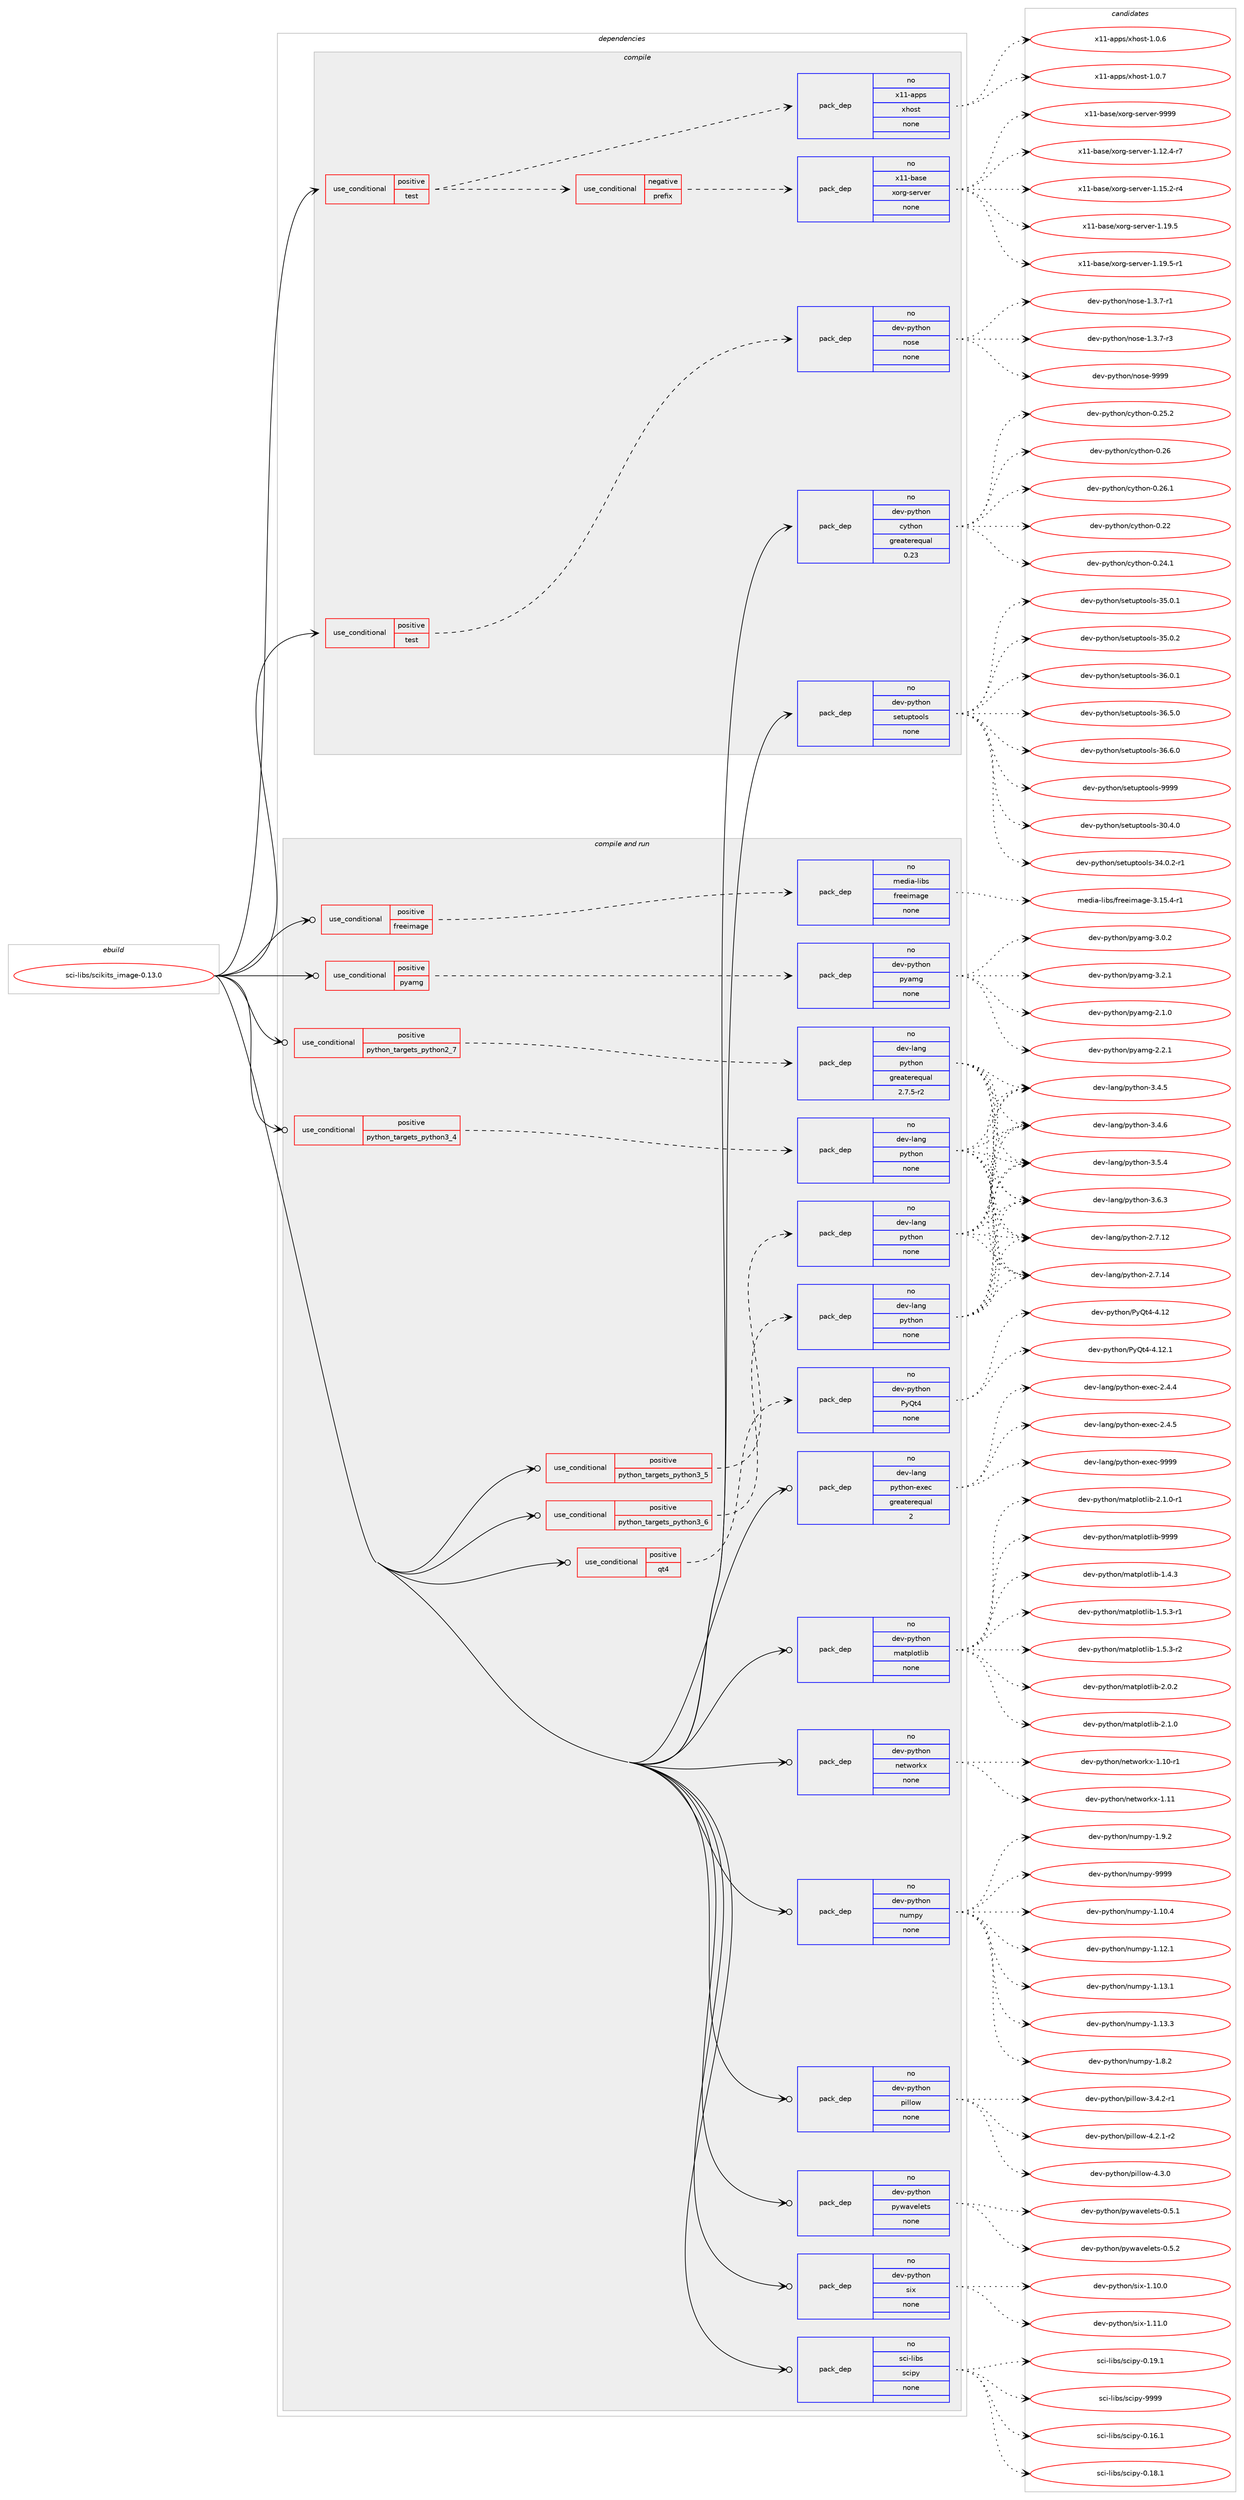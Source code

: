 digraph prolog {

# *************
# Graph options
# *************

newrank=true;
concentrate=true;
compound=true;
graph [rankdir=LR,fontname=Helvetica,fontsize=10,ranksep=1.5];#, ranksep=2.5, nodesep=0.2];
edge  [arrowhead=vee];
node  [fontname=Helvetica,fontsize=10];

# **********
# The ebuild
# **********

subgraph cluster_leftcol {
color=gray;
rank=same;
label=<<i>ebuild</i>>;
id [label="sci-libs/scikits_image-0.13.0", color=red, width=4, href="../sci-libs/scikits_image-0.13.0.svg"];
}

# ****************
# The dependencies
# ****************

subgraph cluster_midcol {
color=gray;
label=<<i>dependencies</i>>;
subgraph cluster_compile {
fillcolor="#eeeeee";
style=filled;
label=<<i>compile</i>>;
subgraph cond111051 {
dependency453661 [label=<<TABLE BORDER="0" CELLBORDER="1" CELLSPACING="0" CELLPADDING="4"><TR><TD ROWSPAN="3" CELLPADDING="10">use_conditional</TD></TR><TR><TD>positive</TD></TR><TR><TD>test</TD></TR></TABLE>>, shape=none, color=red];
subgraph cond111052 {
dependency453662 [label=<<TABLE BORDER="0" CELLBORDER="1" CELLSPACING="0" CELLPADDING="4"><TR><TD ROWSPAN="3" CELLPADDING="10">use_conditional</TD></TR><TR><TD>negative</TD></TR><TR><TD>prefix</TD></TR></TABLE>>, shape=none, color=red];
subgraph pack334683 {
dependency453663 [label=<<TABLE BORDER="0" CELLBORDER="1" CELLSPACING="0" CELLPADDING="4" WIDTH="220"><TR><TD ROWSPAN="6" CELLPADDING="30">pack_dep</TD></TR><TR><TD WIDTH="110">no</TD></TR><TR><TD>x11-base</TD></TR><TR><TD>xorg-server</TD></TR><TR><TD>none</TD></TR><TR><TD></TD></TR></TABLE>>, shape=none, color=blue];
}
dependency453662:e -> dependency453663:w [weight=20,style="dashed",arrowhead="vee"];
}
dependency453661:e -> dependency453662:w [weight=20,style="dashed",arrowhead="vee"];
subgraph pack334684 {
dependency453664 [label=<<TABLE BORDER="0" CELLBORDER="1" CELLSPACING="0" CELLPADDING="4" WIDTH="220"><TR><TD ROWSPAN="6" CELLPADDING="30">pack_dep</TD></TR><TR><TD WIDTH="110">no</TD></TR><TR><TD>x11-apps</TD></TR><TR><TD>xhost</TD></TR><TR><TD>none</TD></TR><TR><TD></TD></TR></TABLE>>, shape=none, color=blue];
}
dependency453661:e -> dependency453664:w [weight=20,style="dashed",arrowhead="vee"];
}
id:e -> dependency453661:w [weight=20,style="solid",arrowhead="vee"];
subgraph cond111053 {
dependency453665 [label=<<TABLE BORDER="0" CELLBORDER="1" CELLSPACING="0" CELLPADDING="4"><TR><TD ROWSPAN="3" CELLPADDING="10">use_conditional</TD></TR><TR><TD>positive</TD></TR><TR><TD>test</TD></TR></TABLE>>, shape=none, color=red];
subgraph pack334685 {
dependency453666 [label=<<TABLE BORDER="0" CELLBORDER="1" CELLSPACING="0" CELLPADDING="4" WIDTH="220"><TR><TD ROWSPAN="6" CELLPADDING="30">pack_dep</TD></TR><TR><TD WIDTH="110">no</TD></TR><TR><TD>dev-python</TD></TR><TR><TD>nose</TD></TR><TR><TD>none</TD></TR><TR><TD></TD></TR></TABLE>>, shape=none, color=blue];
}
dependency453665:e -> dependency453666:w [weight=20,style="dashed",arrowhead="vee"];
}
id:e -> dependency453665:w [weight=20,style="solid",arrowhead="vee"];
subgraph pack334686 {
dependency453667 [label=<<TABLE BORDER="0" CELLBORDER="1" CELLSPACING="0" CELLPADDING="4" WIDTH="220"><TR><TD ROWSPAN="6" CELLPADDING="30">pack_dep</TD></TR><TR><TD WIDTH="110">no</TD></TR><TR><TD>dev-python</TD></TR><TR><TD>cython</TD></TR><TR><TD>greaterequal</TD></TR><TR><TD>0.23</TD></TR></TABLE>>, shape=none, color=blue];
}
id:e -> dependency453667:w [weight=20,style="solid",arrowhead="vee"];
subgraph pack334687 {
dependency453668 [label=<<TABLE BORDER="0" CELLBORDER="1" CELLSPACING="0" CELLPADDING="4" WIDTH="220"><TR><TD ROWSPAN="6" CELLPADDING="30">pack_dep</TD></TR><TR><TD WIDTH="110">no</TD></TR><TR><TD>dev-python</TD></TR><TR><TD>setuptools</TD></TR><TR><TD>none</TD></TR><TR><TD></TD></TR></TABLE>>, shape=none, color=blue];
}
id:e -> dependency453668:w [weight=20,style="solid",arrowhead="vee"];
}
subgraph cluster_compileandrun {
fillcolor="#eeeeee";
style=filled;
label=<<i>compile and run</i>>;
subgraph cond111054 {
dependency453669 [label=<<TABLE BORDER="0" CELLBORDER="1" CELLSPACING="0" CELLPADDING="4"><TR><TD ROWSPAN="3" CELLPADDING="10">use_conditional</TD></TR><TR><TD>positive</TD></TR><TR><TD>freeimage</TD></TR></TABLE>>, shape=none, color=red];
subgraph pack334688 {
dependency453670 [label=<<TABLE BORDER="0" CELLBORDER="1" CELLSPACING="0" CELLPADDING="4" WIDTH="220"><TR><TD ROWSPAN="6" CELLPADDING="30">pack_dep</TD></TR><TR><TD WIDTH="110">no</TD></TR><TR><TD>media-libs</TD></TR><TR><TD>freeimage</TD></TR><TR><TD>none</TD></TR><TR><TD></TD></TR></TABLE>>, shape=none, color=blue];
}
dependency453669:e -> dependency453670:w [weight=20,style="dashed",arrowhead="vee"];
}
id:e -> dependency453669:w [weight=20,style="solid",arrowhead="odotvee"];
subgraph cond111055 {
dependency453671 [label=<<TABLE BORDER="0" CELLBORDER="1" CELLSPACING="0" CELLPADDING="4"><TR><TD ROWSPAN="3" CELLPADDING="10">use_conditional</TD></TR><TR><TD>positive</TD></TR><TR><TD>pyamg</TD></TR></TABLE>>, shape=none, color=red];
subgraph pack334689 {
dependency453672 [label=<<TABLE BORDER="0" CELLBORDER="1" CELLSPACING="0" CELLPADDING="4" WIDTH="220"><TR><TD ROWSPAN="6" CELLPADDING="30">pack_dep</TD></TR><TR><TD WIDTH="110">no</TD></TR><TR><TD>dev-python</TD></TR><TR><TD>pyamg</TD></TR><TR><TD>none</TD></TR><TR><TD></TD></TR></TABLE>>, shape=none, color=blue];
}
dependency453671:e -> dependency453672:w [weight=20,style="dashed",arrowhead="vee"];
}
id:e -> dependency453671:w [weight=20,style="solid",arrowhead="odotvee"];
subgraph cond111056 {
dependency453673 [label=<<TABLE BORDER="0" CELLBORDER="1" CELLSPACING="0" CELLPADDING="4"><TR><TD ROWSPAN="3" CELLPADDING="10">use_conditional</TD></TR><TR><TD>positive</TD></TR><TR><TD>python_targets_python2_7</TD></TR></TABLE>>, shape=none, color=red];
subgraph pack334690 {
dependency453674 [label=<<TABLE BORDER="0" CELLBORDER="1" CELLSPACING="0" CELLPADDING="4" WIDTH="220"><TR><TD ROWSPAN="6" CELLPADDING="30">pack_dep</TD></TR><TR><TD WIDTH="110">no</TD></TR><TR><TD>dev-lang</TD></TR><TR><TD>python</TD></TR><TR><TD>greaterequal</TD></TR><TR><TD>2.7.5-r2</TD></TR></TABLE>>, shape=none, color=blue];
}
dependency453673:e -> dependency453674:w [weight=20,style="dashed",arrowhead="vee"];
}
id:e -> dependency453673:w [weight=20,style="solid",arrowhead="odotvee"];
subgraph cond111057 {
dependency453675 [label=<<TABLE BORDER="0" CELLBORDER="1" CELLSPACING="0" CELLPADDING="4"><TR><TD ROWSPAN="3" CELLPADDING="10">use_conditional</TD></TR><TR><TD>positive</TD></TR><TR><TD>python_targets_python3_4</TD></TR></TABLE>>, shape=none, color=red];
subgraph pack334691 {
dependency453676 [label=<<TABLE BORDER="0" CELLBORDER="1" CELLSPACING="0" CELLPADDING="4" WIDTH="220"><TR><TD ROWSPAN="6" CELLPADDING="30">pack_dep</TD></TR><TR><TD WIDTH="110">no</TD></TR><TR><TD>dev-lang</TD></TR><TR><TD>python</TD></TR><TR><TD>none</TD></TR><TR><TD></TD></TR></TABLE>>, shape=none, color=blue];
}
dependency453675:e -> dependency453676:w [weight=20,style="dashed",arrowhead="vee"];
}
id:e -> dependency453675:w [weight=20,style="solid",arrowhead="odotvee"];
subgraph cond111058 {
dependency453677 [label=<<TABLE BORDER="0" CELLBORDER="1" CELLSPACING="0" CELLPADDING="4"><TR><TD ROWSPAN="3" CELLPADDING="10">use_conditional</TD></TR><TR><TD>positive</TD></TR><TR><TD>python_targets_python3_5</TD></TR></TABLE>>, shape=none, color=red];
subgraph pack334692 {
dependency453678 [label=<<TABLE BORDER="0" CELLBORDER="1" CELLSPACING="0" CELLPADDING="4" WIDTH="220"><TR><TD ROWSPAN="6" CELLPADDING="30">pack_dep</TD></TR><TR><TD WIDTH="110">no</TD></TR><TR><TD>dev-lang</TD></TR><TR><TD>python</TD></TR><TR><TD>none</TD></TR><TR><TD></TD></TR></TABLE>>, shape=none, color=blue];
}
dependency453677:e -> dependency453678:w [weight=20,style="dashed",arrowhead="vee"];
}
id:e -> dependency453677:w [weight=20,style="solid",arrowhead="odotvee"];
subgraph cond111059 {
dependency453679 [label=<<TABLE BORDER="0" CELLBORDER="1" CELLSPACING="0" CELLPADDING="4"><TR><TD ROWSPAN="3" CELLPADDING="10">use_conditional</TD></TR><TR><TD>positive</TD></TR><TR><TD>python_targets_python3_6</TD></TR></TABLE>>, shape=none, color=red];
subgraph pack334693 {
dependency453680 [label=<<TABLE BORDER="0" CELLBORDER="1" CELLSPACING="0" CELLPADDING="4" WIDTH="220"><TR><TD ROWSPAN="6" CELLPADDING="30">pack_dep</TD></TR><TR><TD WIDTH="110">no</TD></TR><TR><TD>dev-lang</TD></TR><TR><TD>python</TD></TR><TR><TD>none</TD></TR><TR><TD></TD></TR></TABLE>>, shape=none, color=blue];
}
dependency453679:e -> dependency453680:w [weight=20,style="dashed",arrowhead="vee"];
}
id:e -> dependency453679:w [weight=20,style="solid",arrowhead="odotvee"];
subgraph cond111060 {
dependency453681 [label=<<TABLE BORDER="0" CELLBORDER="1" CELLSPACING="0" CELLPADDING="4"><TR><TD ROWSPAN="3" CELLPADDING="10">use_conditional</TD></TR><TR><TD>positive</TD></TR><TR><TD>qt4</TD></TR></TABLE>>, shape=none, color=red];
subgraph pack334694 {
dependency453682 [label=<<TABLE BORDER="0" CELLBORDER="1" CELLSPACING="0" CELLPADDING="4" WIDTH="220"><TR><TD ROWSPAN="6" CELLPADDING="30">pack_dep</TD></TR><TR><TD WIDTH="110">no</TD></TR><TR><TD>dev-python</TD></TR><TR><TD>PyQt4</TD></TR><TR><TD>none</TD></TR><TR><TD></TD></TR></TABLE>>, shape=none, color=blue];
}
dependency453681:e -> dependency453682:w [weight=20,style="dashed",arrowhead="vee"];
}
id:e -> dependency453681:w [weight=20,style="solid",arrowhead="odotvee"];
subgraph pack334695 {
dependency453683 [label=<<TABLE BORDER="0" CELLBORDER="1" CELLSPACING="0" CELLPADDING="4" WIDTH="220"><TR><TD ROWSPAN="6" CELLPADDING="30">pack_dep</TD></TR><TR><TD WIDTH="110">no</TD></TR><TR><TD>dev-lang</TD></TR><TR><TD>python-exec</TD></TR><TR><TD>greaterequal</TD></TR><TR><TD>2</TD></TR></TABLE>>, shape=none, color=blue];
}
id:e -> dependency453683:w [weight=20,style="solid",arrowhead="odotvee"];
subgraph pack334696 {
dependency453684 [label=<<TABLE BORDER="0" CELLBORDER="1" CELLSPACING="0" CELLPADDING="4" WIDTH="220"><TR><TD ROWSPAN="6" CELLPADDING="30">pack_dep</TD></TR><TR><TD WIDTH="110">no</TD></TR><TR><TD>dev-python</TD></TR><TR><TD>matplotlib</TD></TR><TR><TD>none</TD></TR><TR><TD></TD></TR></TABLE>>, shape=none, color=blue];
}
id:e -> dependency453684:w [weight=20,style="solid",arrowhead="odotvee"];
subgraph pack334697 {
dependency453685 [label=<<TABLE BORDER="0" CELLBORDER="1" CELLSPACING="0" CELLPADDING="4" WIDTH="220"><TR><TD ROWSPAN="6" CELLPADDING="30">pack_dep</TD></TR><TR><TD WIDTH="110">no</TD></TR><TR><TD>dev-python</TD></TR><TR><TD>networkx</TD></TR><TR><TD>none</TD></TR><TR><TD></TD></TR></TABLE>>, shape=none, color=blue];
}
id:e -> dependency453685:w [weight=20,style="solid",arrowhead="odotvee"];
subgraph pack334698 {
dependency453686 [label=<<TABLE BORDER="0" CELLBORDER="1" CELLSPACING="0" CELLPADDING="4" WIDTH="220"><TR><TD ROWSPAN="6" CELLPADDING="30">pack_dep</TD></TR><TR><TD WIDTH="110">no</TD></TR><TR><TD>dev-python</TD></TR><TR><TD>numpy</TD></TR><TR><TD>none</TD></TR><TR><TD></TD></TR></TABLE>>, shape=none, color=blue];
}
id:e -> dependency453686:w [weight=20,style="solid",arrowhead="odotvee"];
subgraph pack334699 {
dependency453687 [label=<<TABLE BORDER="0" CELLBORDER="1" CELLSPACING="0" CELLPADDING="4" WIDTH="220"><TR><TD ROWSPAN="6" CELLPADDING="30">pack_dep</TD></TR><TR><TD WIDTH="110">no</TD></TR><TR><TD>dev-python</TD></TR><TR><TD>pillow</TD></TR><TR><TD>none</TD></TR><TR><TD></TD></TR></TABLE>>, shape=none, color=blue];
}
id:e -> dependency453687:w [weight=20,style="solid",arrowhead="odotvee"];
subgraph pack334700 {
dependency453688 [label=<<TABLE BORDER="0" CELLBORDER="1" CELLSPACING="0" CELLPADDING="4" WIDTH="220"><TR><TD ROWSPAN="6" CELLPADDING="30">pack_dep</TD></TR><TR><TD WIDTH="110">no</TD></TR><TR><TD>dev-python</TD></TR><TR><TD>pywavelets</TD></TR><TR><TD>none</TD></TR><TR><TD></TD></TR></TABLE>>, shape=none, color=blue];
}
id:e -> dependency453688:w [weight=20,style="solid",arrowhead="odotvee"];
subgraph pack334701 {
dependency453689 [label=<<TABLE BORDER="0" CELLBORDER="1" CELLSPACING="0" CELLPADDING="4" WIDTH="220"><TR><TD ROWSPAN="6" CELLPADDING="30">pack_dep</TD></TR><TR><TD WIDTH="110">no</TD></TR><TR><TD>dev-python</TD></TR><TR><TD>six</TD></TR><TR><TD>none</TD></TR><TR><TD></TD></TR></TABLE>>, shape=none, color=blue];
}
id:e -> dependency453689:w [weight=20,style="solid",arrowhead="odotvee"];
subgraph pack334702 {
dependency453690 [label=<<TABLE BORDER="0" CELLBORDER="1" CELLSPACING="0" CELLPADDING="4" WIDTH="220"><TR><TD ROWSPAN="6" CELLPADDING="30">pack_dep</TD></TR><TR><TD WIDTH="110">no</TD></TR><TR><TD>sci-libs</TD></TR><TR><TD>scipy</TD></TR><TR><TD>none</TD></TR><TR><TD></TD></TR></TABLE>>, shape=none, color=blue];
}
id:e -> dependency453690:w [weight=20,style="solid",arrowhead="odotvee"];
}
subgraph cluster_run {
fillcolor="#eeeeee";
style=filled;
label=<<i>run</i>>;
}
}

# **************
# The candidates
# **************

subgraph cluster_choices {
rank=same;
color=gray;
label=<<i>candidates</i>>;

subgraph choice334683 {
color=black;
nodesep=1;
choice12049494598971151014712011111410345115101114118101114454946495046524511455 [label="x11-base/xorg-server-1.12.4-r7", color=red, width=4,href="../x11-base/xorg-server-1.12.4-r7.svg"];
choice12049494598971151014712011111410345115101114118101114454946495346504511452 [label="x11-base/xorg-server-1.15.2-r4", color=red, width=4,href="../x11-base/xorg-server-1.15.2-r4.svg"];
choice1204949459897115101471201111141034511510111411810111445494649574653 [label="x11-base/xorg-server-1.19.5", color=red, width=4,href="../x11-base/xorg-server-1.19.5.svg"];
choice12049494598971151014712011111410345115101114118101114454946495746534511449 [label="x11-base/xorg-server-1.19.5-r1", color=red, width=4,href="../x11-base/xorg-server-1.19.5-r1.svg"];
choice120494945989711510147120111114103451151011141181011144557575757 [label="x11-base/xorg-server-9999", color=red, width=4,href="../x11-base/xorg-server-9999.svg"];
dependency453663:e -> choice12049494598971151014712011111410345115101114118101114454946495046524511455:w [style=dotted,weight="100"];
dependency453663:e -> choice12049494598971151014712011111410345115101114118101114454946495346504511452:w [style=dotted,weight="100"];
dependency453663:e -> choice1204949459897115101471201111141034511510111411810111445494649574653:w [style=dotted,weight="100"];
dependency453663:e -> choice12049494598971151014712011111410345115101114118101114454946495746534511449:w [style=dotted,weight="100"];
dependency453663:e -> choice120494945989711510147120111114103451151011141181011144557575757:w [style=dotted,weight="100"];
}
subgraph choice334684 {
color=black;
nodesep=1;
choice1204949459711211211547120104111115116454946484654 [label="x11-apps/xhost-1.0.6", color=red, width=4,href="../x11-apps/xhost-1.0.6.svg"];
choice1204949459711211211547120104111115116454946484655 [label="x11-apps/xhost-1.0.7", color=red, width=4,href="../x11-apps/xhost-1.0.7.svg"];
dependency453664:e -> choice1204949459711211211547120104111115116454946484654:w [style=dotted,weight="100"];
dependency453664:e -> choice1204949459711211211547120104111115116454946484655:w [style=dotted,weight="100"];
}
subgraph choice334685 {
color=black;
nodesep=1;
choice10010111845112121116104111110471101111151014549465146554511449 [label="dev-python/nose-1.3.7-r1", color=red, width=4,href="../dev-python/nose-1.3.7-r1.svg"];
choice10010111845112121116104111110471101111151014549465146554511451 [label="dev-python/nose-1.3.7-r3", color=red, width=4,href="../dev-python/nose-1.3.7-r3.svg"];
choice10010111845112121116104111110471101111151014557575757 [label="dev-python/nose-9999", color=red, width=4,href="../dev-python/nose-9999.svg"];
dependency453666:e -> choice10010111845112121116104111110471101111151014549465146554511449:w [style=dotted,weight="100"];
dependency453666:e -> choice10010111845112121116104111110471101111151014549465146554511451:w [style=dotted,weight="100"];
dependency453666:e -> choice10010111845112121116104111110471101111151014557575757:w [style=dotted,weight="100"];
}
subgraph choice334686 {
color=black;
nodesep=1;
choice1001011184511212111610411111047991211161041111104548465050 [label="dev-python/cython-0.22", color=red, width=4,href="../dev-python/cython-0.22.svg"];
choice10010111845112121116104111110479912111610411111045484650524649 [label="dev-python/cython-0.24.1", color=red, width=4,href="../dev-python/cython-0.24.1.svg"];
choice10010111845112121116104111110479912111610411111045484650534650 [label="dev-python/cython-0.25.2", color=red, width=4,href="../dev-python/cython-0.25.2.svg"];
choice1001011184511212111610411111047991211161041111104548465054 [label="dev-python/cython-0.26", color=red, width=4,href="../dev-python/cython-0.26.svg"];
choice10010111845112121116104111110479912111610411111045484650544649 [label="dev-python/cython-0.26.1", color=red, width=4,href="../dev-python/cython-0.26.1.svg"];
dependency453667:e -> choice1001011184511212111610411111047991211161041111104548465050:w [style=dotted,weight="100"];
dependency453667:e -> choice10010111845112121116104111110479912111610411111045484650524649:w [style=dotted,weight="100"];
dependency453667:e -> choice10010111845112121116104111110479912111610411111045484650534650:w [style=dotted,weight="100"];
dependency453667:e -> choice1001011184511212111610411111047991211161041111104548465054:w [style=dotted,weight="100"];
dependency453667:e -> choice10010111845112121116104111110479912111610411111045484650544649:w [style=dotted,weight="100"];
}
subgraph choice334687 {
color=black;
nodesep=1;
choice100101118451121211161041111104711510111611711211611111110811545514846524648 [label="dev-python/setuptools-30.4.0", color=red, width=4,href="../dev-python/setuptools-30.4.0.svg"];
choice1001011184511212111610411111047115101116117112116111111108115455152464846504511449 [label="dev-python/setuptools-34.0.2-r1", color=red, width=4,href="../dev-python/setuptools-34.0.2-r1.svg"];
choice100101118451121211161041111104711510111611711211611111110811545515346484649 [label="dev-python/setuptools-35.0.1", color=red, width=4,href="../dev-python/setuptools-35.0.1.svg"];
choice100101118451121211161041111104711510111611711211611111110811545515346484650 [label="dev-python/setuptools-35.0.2", color=red, width=4,href="../dev-python/setuptools-35.0.2.svg"];
choice100101118451121211161041111104711510111611711211611111110811545515446484649 [label="dev-python/setuptools-36.0.1", color=red, width=4,href="../dev-python/setuptools-36.0.1.svg"];
choice100101118451121211161041111104711510111611711211611111110811545515446534648 [label="dev-python/setuptools-36.5.0", color=red, width=4,href="../dev-python/setuptools-36.5.0.svg"];
choice100101118451121211161041111104711510111611711211611111110811545515446544648 [label="dev-python/setuptools-36.6.0", color=red, width=4,href="../dev-python/setuptools-36.6.0.svg"];
choice10010111845112121116104111110471151011161171121161111111081154557575757 [label="dev-python/setuptools-9999", color=red, width=4,href="../dev-python/setuptools-9999.svg"];
dependency453668:e -> choice100101118451121211161041111104711510111611711211611111110811545514846524648:w [style=dotted,weight="100"];
dependency453668:e -> choice1001011184511212111610411111047115101116117112116111111108115455152464846504511449:w [style=dotted,weight="100"];
dependency453668:e -> choice100101118451121211161041111104711510111611711211611111110811545515346484649:w [style=dotted,weight="100"];
dependency453668:e -> choice100101118451121211161041111104711510111611711211611111110811545515346484650:w [style=dotted,weight="100"];
dependency453668:e -> choice100101118451121211161041111104711510111611711211611111110811545515446484649:w [style=dotted,weight="100"];
dependency453668:e -> choice100101118451121211161041111104711510111611711211611111110811545515446534648:w [style=dotted,weight="100"];
dependency453668:e -> choice100101118451121211161041111104711510111611711211611111110811545515446544648:w [style=dotted,weight="100"];
dependency453668:e -> choice10010111845112121116104111110471151011161171121161111111081154557575757:w [style=dotted,weight="100"];
}
subgraph choice334688 {
color=black;
nodesep=1;
choice1091011001059745108105981154710211410110110510997103101455146495346524511449 [label="media-libs/freeimage-3.15.4-r1", color=red, width=4,href="../media-libs/freeimage-3.15.4-r1.svg"];
dependency453670:e -> choice1091011001059745108105981154710211410110110510997103101455146495346524511449:w [style=dotted,weight="100"];
}
subgraph choice334689 {
color=black;
nodesep=1;
choice100101118451121211161041111104711212197109103455046494648 [label="dev-python/pyamg-2.1.0", color=red, width=4,href="../dev-python/pyamg-2.1.0.svg"];
choice100101118451121211161041111104711212197109103455046504649 [label="dev-python/pyamg-2.2.1", color=red, width=4,href="../dev-python/pyamg-2.2.1.svg"];
choice100101118451121211161041111104711212197109103455146484650 [label="dev-python/pyamg-3.0.2", color=red, width=4,href="../dev-python/pyamg-3.0.2.svg"];
choice100101118451121211161041111104711212197109103455146504649 [label="dev-python/pyamg-3.2.1", color=red, width=4,href="../dev-python/pyamg-3.2.1.svg"];
dependency453672:e -> choice100101118451121211161041111104711212197109103455046494648:w [style=dotted,weight="100"];
dependency453672:e -> choice100101118451121211161041111104711212197109103455046504649:w [style=dotted,weight="100"];
dependency453672:e -> choice100101118451121211161041111104711212197109103455146484650:w [style=dotted,weight="100"];
dependency453672:e -> choice100101118451121211161041111104711212197109103455146504649:w [style=dotted,weight="100"];
}
subgraph choice334690 {
color=black;
nodesep=1;
choice10010111845108971101034711212111610411111045504655464950 [label="dev-lang/python-2.7.12", color=red, width=4,href="../dev-lang/python-2.7.12.svg"];
choice10010111845108971101034711212111610411111045504655464952 [label="dev-lang/python-2.7.14", color=red, width=4,href="../dev-lang/python-2.7.14.svg"];
choice100101118451089711010347112121116104111110455146524653 [label="dev-lang/python-3.4.5", color=red, width=4,href="../dev-lang/python-3.4.5.svg"];
choice100101118451089711010347112121116104111110455146524654 [label="dev-lang/python-3.4.6", color=red, width=4,href="../dev-lang/python-3.4.6.svg"];
choice100101118451089711010347112121116104111110455146534652 [label="dev-lang/python-3.5.4", color=red, width=4,href="../dev-lang/python-3.5.4.svg"];
choice100101118451089711010347112121116104111110455146544651 [label="dev-lang/python-3.6.3", color=red, width=4,href="../dev-lang/python-3.6.3.svg"];
dependency453674:e -> choice10010111845108971101034711212111610411111045504655464950:w [style=dotted,weight="100"];
dependency453674:e -> choice10010111845108971101034711212111610411111045504655464952:w [style=dotted,weight="100"];
dependency453674:e -> choice100101118451089711010347112121116104111110455146524653:w [style=dotted,weight="100"];
dependency453674:e -> choice100101118451089711010347112121116104111110455146524654:w [style=dotted,weight="100"];
dependency453674:e -> choice100101118451089711010347112121116104111110455146534652:w [style=dotted,weight="100"];
dependency453674:e -> choice100101118451089711010347112121116104111110455146544651:w [style=dotted,weight="100"];
}
subgraph choice334691 {
color=black;
nodesep=1;
choice10010111845108971101034711212111610411111045504655464950 [label="dev-lang/python-2.7.12", color=red, width=4,href="../dev-lang/python-2.7.12.svg"];
choice10010111845108971101034711212111610411111045504655464952 [label="dev-lang/python-2.7.14", color=red, width=4,href="../dev-lang/python-2.7.14.svg"];
choice100101118451089711010347112121116104111110455146524653 [label="dev-lang/python-3.4.5", color=red, width=4,href="../dev-lang/python-3.4.5.svg"];
choice100101118451089711010347112121116104111110455146524654 [label="dev-lang/python-3.4.6", color=red, width=4,href="../dev-lang/python-3.4.6.svg"];
choice100101118451089711010347112121116104111110455146534652 [label="dev-lang/python-3.5.4", color=red, width=4,href="../dev-lang/python-3.5.4.svg"];
choice100101118451089711010347112121116104111110455146544651 [label="dev-lang/python-3.6.3", color=red, width=4,href="../dev-lang/python-3.6.3.svg"];
dependency453676:e -> choice10010111845108971101034711212111610411111045504655464950:w [style=dotted,weight="100"];
dependency453676:e -> choice10010111845108971101034711212111610411111045504655464952:w [style=dotted,weight="100"];
dependency453676:e -> choice100101118451089711010347112121116104111110455146524653:w [style=dotted,weight="100"];
dependency453676:e -> choice100101118451089711010347112121116104111110455146524654:w [style=dotted,weight="100"];
dependency453676:e -> choice100101118451089711010347112121116104111110455146534652:w [style=dotted,weight="100"];
dependency453676:e -> choice100101118451089711010347112121116104111110455146544651:w [style=dotted,weight="100"];
}
subgraph choice334692 {
color=black;
nodesep=1;
choice10010111845108971101034711212111610411111045504655464950 [label="dev-lang/python-2.7.12", color=red, width=4,href="../dev-lang/python-2.7.12.svg"];
choice10010111845108971101034711212111610411111045504655464952 [label="dev-lang/python-2.7.14", color=red, width=4,href="../dev-lang/python-2.7.14.svg"];
choice100101118451089711010347112121116104111110455146524653 [label="dev-lang/python-3.4.5", color=red, width=4,href="../dev-lang/python-3.4.5.svg"];
choice100101118451089711010347112121116104111110455146524654 [label="dev-lang/python-3.4.6", color=red, width=4,href="../dev-lang/python-3.4.6.svg"];
choice100101118451089711010347112121116104111110455146534652 [label="dev-lang/python-3.5.4", color=red, width=4,href="../dev-lang/python-3.5.4.svg"];
choice100101118451089711010347112121116104111110455146544651 [label="dev-lang/python-3.6.3", color=red, width=4,href="../dev-lang/python-3.6.3.svg"];
dependency453678:e -> choice10010111845108971101034711212111610411111045504655464950:w [style=dotted,weight="100"];
dependency453678:e -> choice10010111845108971101034711212111610411111045504655464952:w [style=dotted,weight="100"];
dependency453678:e -> choice100101118451089711010347112121116104111110455146524653:w [style=dotted,weight="100"];
dependency453678:e -> choice100101118451089711010347112121116104111110455146524654:w [style=dotted,weight="100"];
dependency453678:e -> choice100101118451089711010347112121116104111110455146534652:w [style=dotted,weight="100"];
dependency453678:e -> choice100101118451089711010347112121116104111110455146544651:w [style=dotted,weight="100"];
}
subgraph choice334693 {
color=black;
nodesep=1;
choice10010111845108971101034711212111610411111045504655464950 [label="dev-lang/python-2.7.12", color=red, width=4,href="../dev-lang/python-2.7.12.svg"];
choice10010111845108971101034711212111610411111045504655464952 [label="dev-lang/python-2.7.14", color=red, width=4,href="../dev-lang/python-2.7.14.svg"];
choice100101118451089711010347112121116104111110455146524653 [label="dev-lang/python-3.4.5", color=red, width=4,href="../dev-lang/python-3.4.5.svg"];
choice100101118451089711010347112121116104111110455146524654 [label="dev-lang/python-3.4.6", color=red, width=4,href="../dev-lang/python-3.4.6.svg"];
choice100101118451089711010347112121116104111110455146534652 [label="dev-lang/python-3.5.4", color=red, width=4,href="../dev-lang/python-3.5.4.svg"];
choice100101118451089711010347112121116104111110455146544651 [label="dev-lang/python-3.6.3", color=red, width=4,href="../dev-lang/python-3.6.3.svg"];
dependency453680:e -> choice10010111845108971101034711212111610411111045504655464950:w [style=dotted,weight="100"];
dependency453680:e -> choice10010111845108971101034711212111610411111045504655464952:w [style=dotted,weight="100"];
dependency453680:e -> choice100101118451089711010347112121116104111110455146524653:w [style=dotted,weight="100"];
dependency453680:e -> choice100101118451089711010347112121116104111110455146524654:w [style=dotted,weight="100"];
dependency453680:e -> choice100101118451089711010347112121116104111110455146534652:w [style=dotted,weight="100"];
dependency453680:e -> choice100101118451089711010347112121116104111110455146544651:w [style=dotted,weight="100"];
}
subgraph choice334694 {
color=black;
nodesep=1;
choice10010111845112121116104111110478012181116524552464950 [label="dev-python/PyQt4-4.12", color=red, width=4,href="../dev-python/PyQt4-4.12.svg"];
choice100101118451121211161041111104780121811165245524649504649 [label="dev-python/PyQt4-4.12.1", color=red, width=4,href="../dev-python/PyQt4-4.12.1.svg"];
dependency453682:e -> choice10010111845112121116104111110478012181116524552464950:w [style=dotted,weight="100"];
dependency453682:e -> choice100101118451121211161041111104780121811165245524649504649:w [style=dotted,weight="100"];
}
subgraph choice334695 {
color=black;
nodesep=1;
choice1001011184510897110103471121211161041111104510112010199455046524652 [label="dev-lang/python-exec-2.4.4", color=red, width=4,href="../dev-lang/python-exec-2.4.4.svg"];
choice1001011184510897110103471121211161041111104510112010199455046524653 [label="dev-lang/python-exec-2.4.5", color=red, width=4,href="../dev-lang/python-exec-2.4.5.svg"];
choice10010111845108971101034711212111610411111045101120101994557575757 [label="dev-lang/python-exec-9999", color=red, width=4,href="../dev-lang/python-exec-9999.svg"];
dependency453683:e -> choice1001011184510897110103471121211161041111104510112010199455046524652:w [style=dotted,weight="100"];
dependency453683:e -> choice1001011184510897110103471121211161041111104510112010199455046524653:w [style=dotted,weight="100"];
dependency453683:e -> choice10010111845108971101034711212111610411111045101120101994557575757:w [style=dotted,weight="100"];
}
subgraph choice334696 {
color=black;
nodesep=1;
choice10010111845112121116104111110471099711611210811111610810598454946524651 [label="dev-python/matplotlib-1.4.3", color=red, width=4,href="../dev-python/matplotlib-1.4.3.svg"];
choice100101118451121211161041111104710997116112108111116108105984549465346514511449 [label="dev-python/matplotlib-1.5.3-r1", color=red, width=4,href="../dev-python/matplotlib-1.5.3-r1.svg"];
choice100101118451121211161041111104710997116112108111116108105984549465346514511450 [label="dev-python/matplotlib-1.5.3-r2", color=red, width=4,href="../dev-python/matplotlib-1.5.3-r2.svg"];
choice10010111845112121116104111110471099711611210811111610810598455046484650 [label="dev-python/matplotlib-2.0.2", color=red, width=4,href="../dev-python/matplotlib-2.0.2.svg"];
choice10010111845112121116104111110471099711611210811111610810598455046494648 [label="dev-python/matplotlib-2.1.0", color=red, width=4,href="../dev-python/matplotlib-2.1.0.svg"];
choice100101118451121211161041111104710997116112108111116108105984550464946484511449 [label="dev-python/matplotlib-2.1.0-r1", color=red, width=4,href="../dev-python/matplotlib-2.1.0-r1.svg"];
choice100101118451121211161041111104710997116112108111116108105984557575757 [label="dev-python/matplotlib-9999", color=red, width=4,href="../dev-python/matplotlib-9999.svg"];
dependency453684:e -> choice10010111845112121116104111110471099711611210811111610810598454946524651:w [style=dotted,weight="100"];
dependency453684:e -> choice100101118451121211161041111104710997116112108111116108105984549465346514511449:w [style=dotted,weight="100"];
dependency453684:e -> choice100101118451121211161041111104710997116112108111116108105984549465346514511450:w [style=dotted,weight="100"];
dependency453684:e -> choice10010111845112121116104111110471099711611210811111610810598455046484650:w [style=dotted,weight="100"];
dependency453684:e -> choice10010111845112121116104111110471099711611210811111610810598455046494648:w [style=dotted,weight="100"];
dependency453684:e -> choice100101118451121211161041111104710997116112108111116108105984550464946484511449:w [style=dotted,weight="100"];
dependency453684:e -> choice100101118451121211161041111104710997116112108111116108105984557575757:w [style=dotted,weight="100"];
}
subgraph choice334697 {
color=black;
nodesep=1;
choice100101118451121211161041111104711010111611911111410712045494649484511449 [label="dev-python/networkx-1.10-r1", color=red, width=4,href="../dev-python/networkx-1.10-r1.svg"];
choice10010111845112121116104111110471101011161191111141071204549464949 [label="dev-python/networkx-1.11", color=red, width=4,href="../dev-python/networkx-1.11.svg"];
dependency453685:e -> choice100101118451121211161041111104711010111611911111410712045494649484511449:w [style=dotted,weight="100"];
dependency453685:e -> choice10010111845112121116104111110471101011161191111141071204549464949:w [style=dotted,weight="100"];
}
subgraph choice334698 {
color=black;
nodesep=1;
choice100101118451121211161041111104711011710911212145494649484652 [label="dev-python/numpy-1.10.4", color=red, width=4,href="../dev-python/numpy-1.10.4.svg"];
choice100101118451121211161041111104711011710911212145494649504649 [label="dev-python/numpy-1.12.1", color=red, width=4,href="../dev-python/numpy-1.12.1.svg"];
choice100101118451121211161041111104711011710911212145494649514649 [label="dev-python/numpy-1.13.1", color=red, width=4,href="../dev-python/numpy-1.13.1.svg"];
choice100101118451121211161041111104711011710911212145494649514651 [label="dev-python/numpy-1.13.3", color=red, width=4,href="../dev-python/numpy-1.13.3.svg"];
choice1001011184511212111610411111047110117109112121454946564650 [label="dev-python/numpy-1.8.2", color=red, width=4,href="../dev-python/numpy-1.8.2.svg"];
choice1001011184511212111610411111047110117109112121454946574650 [label="dev-python/numpy-1.9.2", color=red, width=4,href="../dev-python/numpy-1.9.2.svg"];
choice10010111845112121116104111110471101171091121214557575757 [label="dev-python/numpy-9999", color=red, width=4,href="../dev-python/numpy-9999.svg"];
dependency453686:e -> choice100101118451121211161041111104711011710911212145494649484652:w [style=dotted,weight="100"];
dependency453686:e -> choice100101118451121211161041111104711011710911212145494649504649:w [style=dotted,weight="100"];
dependency453686:e -> choice100101118451121211161041111104711011710911212145494649514649:w [style=dotted,weight="100"];
dependency453686:e -> choice100101118451121211161041111104711011710911212145494649514651:w [style=dotted,weight="100"];
dependency453686:e -> choice1001011184511212111610411111047110117109112121454946564650:w [style=dotted,weight="100"];
dependency453686:e -> choice1001011184511212111610411111047110117109112121454946574650:w [style=dotted,weight="100"];
dependency453686:e -> choice10010111845112121116104111110471101171091121214557575757:w [style=dotted,weight="100"];
}
subgraph choice334699 {
color=black;
nodesep=1;
choice10010111845112121116104111110471121051081081111194551465246504511449 [label="dev-python/pillow-3.4.2-r1", color=red, width=4,href="../dev-python/pillow-3.4.2-r1.svg"];
choice10010111845112121116104111110471121051081081111194552465046494511450 [label="dev-python/pillow-4.2.1-r2", color=red, width=4,href="../dev-python/pillow-4.2.1-r2.svg"];
choice1001011184511212111610411111047112105108108111119455246514648 [label="dev-python/pillow-4.3.0", color=red, width=4,href="../dev-python/pillow-4.3.0.svg"];
dependency453687:e -> choice10010111845112121116104111110471121051081081111194551465246504511449:w [style=dotted,weight="100"];
dependency453687:e -> choice10010111845112121116104111110471121051081081111194552465046494511450:w [style=dotted,weight="100"];
dependency453687:e -> choice1001011184511212111610411111047112105108108111119455246514648:w [style=dotted,weight="100"];
}
subgraph choice334700 {
color=black;
nodesep=1;
choice100101118451121211161041111104711212111997118101108101116115454846534649 [label="dev-python/pywavelets-0.5.1", color=red, width=4,href="../dev-python/pywavelets-0.5.1.svg"];
choice100101118451121211161041111104711212111997118101108101116115454846534650 [label="dev-python/pywavelets-0.5.2", color=red, width=4,href="../dev-python/pywavelets-0.5.2.svg"];
dependency453688:e -> choice100101118451121211161041111104711212111997118101108101116115454846534649:w [style=dotted,weight="100"];
dependency453688:e -> choice100101118451121211161041111104711212111997118101108101116115454846534650:w [style=dotted,weight="100"];
}
subgraph choice334701 {
color=black;
nodesep=1;
choice100101118451121211161041111104711510512045494649484648 [label="dev-python/six-1.10.0", color=red, width=4,href="../dev-python/six-1.10.0.svg"];
choice100101118451121211161041111104711510512045494649494648 [label="dev-python/six-1.11.0", color=red, width=4,href="../dev-python/six-1.11.0.svg"];
dependency453689:e -> choice100101118451121211161041111104711510512045494649484648:w [style=dotted,weight="100"];
dependency453689:e -> choice100101118451121211161041111104711510512045494649494648:w [style=dotted,weight="100"];
}
subgraph choice334702 {
color=black;
nodesep=1;
choice115991054510810598115471159910511212145484649544649 [label="sci-libs/scipy-0.16.1", color=red, width=4,href="../sci-libs/scipy-0.16.1.svg"];
choice115991054510810598115471159910511212145484649564649 [label="sci-libs/scipy-0.18.1", color=red, width=4,href="../sci-libs/scipy-0.18.1.svg"];
choice115991054510810598115471159910511212145484649574649 [label="sci-libs/scipy-0.19.1", color=red, width=4,href="../sci-libs/scipy-0.19.1.svg"];
choice11599105451081059811547115991051121214557575757 [label="sci-libs/scipy-9999", color=red, width=4,href="../sci-libs/scipy-9999.svg"];
dependency453690:e -> choice115991054510810598115471159910511212145484649544649:w [style=dotted,weight="100"];
dependency453690:e -> choice115991054510810598115471159910511212145484649564649:w [style=dotted,weight="100"];
dependency453690:e -> choice115991054510810598115471159910511212145484649574649:w [style=dotted,weight="100"];
dependency453690:e -> choice11599105451081059811547115991051121214557575757:w [style=dotted,weight="100"];
}
}

}
